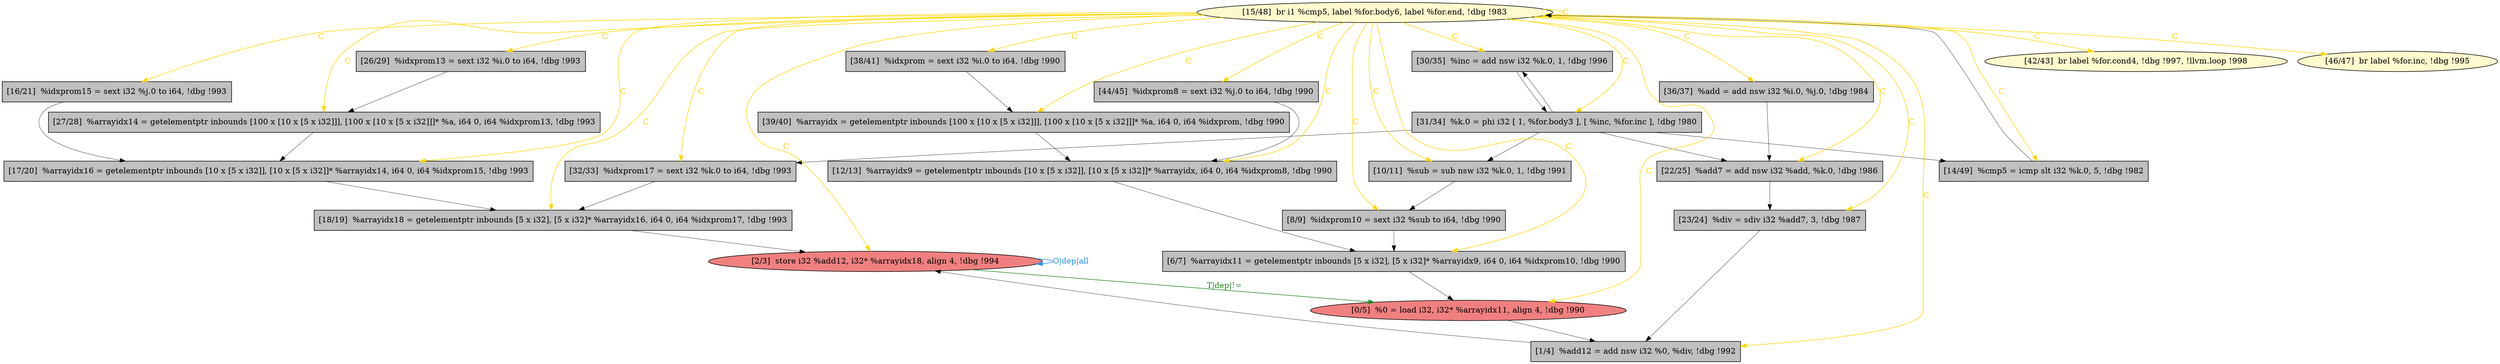
digraph G {


node262 [fillcolor=grey,label="[26/29]  %idxprom13 = sext i32 %i.0 to i64, !dbg !993",shape=rectangle,style=filled ]
node260 [fillcolor=grey,label="[30/35]  %inc = add nsw i32 %k.0, 1, !dbg !996",shape=rectangle,style=filled ]
node257 [fillcolor=grey,label="[36/37]  %add = add nsw i32 %i.0, %j.0, !dbg !984",shape=rectangle,style=filled ]
node265 [fillcolor=lemonchiffon,label="[42/43]  br label %for.cond4, !dbg !997, !llvm.loop !998",shape=ellipse,style=filled ]
node244 [fillcolor=grey,label="[10/11]  %sub = sub nsw i32 %k.0, 1, !dbg !991",shape=rectangle,style=filled ]
node254 [fillcolor=grey,label="[17/20]  %arrayidx16 = getelementptr inbounds [10 x [5 x i32]], [10 x [5 x i32]]* %arrayidx14, i64 0, i64 %idxprom15, !dbg !993",shape=rectangle,style=filled ]
node245 [fillcolor=grey,label="[12/13]  %arrayidx9 = getelementptr inbounds [10 x [5 x i32]], [10 x [5 x i32]]* %arrayidx, i64 0, i64 %idxprom8, !dbg !990",shape=rectangle,style=filled ]
node241 [fillcolor=lightcoral,label="[0/5]  %0 = load i32, i32* %arrayidx11, align 4, !dbg !990",shape=ellipse,style=filled ]
node242 [fillcolor=grey,label="[6/7]  %arrayidx11 = getelementptr inbounds [5 x i32], [5 x i32]* %arrayidx9, i64 0, i64 %idxprom10, !dbg !990",shape=rectangle,style=filled ]
node258 [fillcolor=grey,label="[16/21]  %idxprom15 = sext i32 %j.0 to i64, !dbg !993",shape=rectangle,style=filled ]
node243 [fillcolor=grey,label="[8/9]  %idxprom10 = sext i32 %sub to i64, !dbg !990",shape=rectangle,style=filled ]
node259 [fillcolor=grey,label="[22/25]  %add7 = add nsw i32 %add, %k.0, !dbg !986",shape=rectangle,style=filled ]
node248 [fillcolor=lemonchiffon,label="[46/47]  br label %for.inc, !dbg !995",shape=ellipse,style=filled ]
node249 [fillcolor=grey,label="[23/24]  %div = sdiv i32 %add7, 3, !dbg !987",shape=rectangle,style=filled ]
node264 [fillcolor=grey,label="[39/40]  %arrayidx = getelementptr inbounds [100 x [10 x [5 x i32]]], [100 x [10 x [5 x i32]]]* %a, i64 0, i64 %idxprom, !dbg !990",shape=rectangle,style=filled ]
node256 [fillcolor=grey,label="[31/34]  %k.0 = phi i32 [ 1, %for.body3 ], [ %inc, %for.inc ], !dbg !980",shape=rectangle,style=filled ]
node250 [fillcolor=grey,label="[38/41]  %idxprom = sext i32 %i.0 to i64, !dbg !990",shape=rectangle,style=filled ]
node251 [fillcolor=grey,label="[27/28]  %arrayidx14 = getelementptr inbounds [100 x [10 x [5 x i32]]], [100 x [10 x [5 x i32]]]* %a, i64 0, i64 %idxprom13, !dbg !993",shape=rectangle,style=filled ]
node247 [fillcolor=grey,label="[44/45]  %idxprom8 = sext i32 %j.0 to i64, !dbg !990",shape=rectangle,style=filled ]
node252 [fillcolor=lightcoral,label="[2/3]  store i32 %add12, i32* %arrayidx18, align 4, !dbg !994",shape=ellipse,style=filled ]
node263 [fillcolor=lemonchiffon,label="[15/48]  br i1 %cmp5, label %for.body6, label %for.end, !dbg !983",shape=ellipse,style=filled ]
node261 [fillcolor=grey,label="[1/4]  %add12 = add nsw i32 %0, %div, !dbg !992",shape=rectangle,style=filled ]
node246 [fillcolor=grey,label="[14/49]  %cmp5 = icmp slt i32 %k.0, 5, !dbg !982",shape=rectangle,style=filled ]
node253 [fillcolor=grey,label="[18/19]  %arrayidx18 = getelementptr inbounds [5 x i32], [5 x i32]* %arrayidx16, i64 0, i64 %idxprom17, !dbg !993",shape=rectangle,style=filled ]
node255 [fillcolor=grey,label="[32/33]  %idxprom17 = sext i32 %k.0 to i64, !dbg !993",shape=rectangle,style=filled ]

node263->node243 [style=solid,color=gold,label="C",penwidth=1.0,fontcolor=gold ]
node263->node263 [style=solid,color=gold,label="C",penwidth=1.0,fontcolor=gold ]
node263->node244 [style=solid,color=gold,label="C",penwidth=1.0,fontcolor=gold ]
node263->node264 [style=solid,color=gold,label="C",penwidth=1.0,fontcolor=gold ]
node252->node252 [style=solid,color=dodgerblue,label="O|dep|all",penwidth=1.0,fontcolor=dodgerblue ]
node256->node255 [style=solid,color=black,label="",penwidth=0.5,fontcolor=black ]
node242->node241 [style=solid,color=black,label="",penwidth=0.5,fontcolor=black ]
node250->node264 [style=solid,color=black,label="",penwidth=0.5,fontcolor=black ]
node255->node253 [style=solid,color=black,label="",penwidth=0.5,fontcolor=black ]
node259->node249 [style=solid,color=black,label="",penwidth=0.5,fontcolor=black ]
node261->node252 [style=solid,color=black,label="",penwidth=0.5,fontcolor=black ]
node249->node261 [style=solid,color=black,label="",penwidth=0.5,fontcolor=black ]
node252->node241 [style=solid,color=forestgreen,label="T|dep|!=",penwidth=1.0,fontcolor=forestgreen ]
node260->node256 [style=solid,color=black,label="",penwidth=0.5,fontcolor=black ]
node263->node247 [style=solid,color=gold,label="C",penwidth=1.0,fontcolor=gold ]
node256->node260 [style=solid,color=black,label="",penwidth=0.5,fontcolor=black ]
node262->node251 [style=solid,color=black,label="",penwidth=0.5,fontcolor=black ]
node256->node259 [style=solid,color=black,label="",penwidth=0.5,fontcolor=black ]
node263->node253 [style=solid,color=gold,label="C",penwidth=1.0,fontcolor=gold ]
node251->node254 [style=solid,color=black,label="",penwidth=0.5,fontcolor=black ]
node263->node242 [style=solid,color=gold,label="C",penwidth=1.0,fontcolor=gold ]
node263->node248 [style=solid,color=gold,label="C",penwidth=1.0,fontcolor=gold ]
node263->node261 [style=solid,color=gold,label="C",penwidth=1.0,fontcolor=gold ]
node263->node258 [style=solid,color=gold,label="C",penwidth=1.0,fontcolor=gold ]
node263->node256 [style=solid,color=gold,label="C",penwidth=1.0,fontcolor=gold ]
node257->node259 [style=solid,color=black,label="",penwidth=0.5,fontcolor=black ]
node263->node254 [style=solid,color=gold,label="C",penwidth=1.0,fontcolor=gold ]
node247->node245 [style=solid,color=black,label="",penwidth=0.5,fontcolor=black ]
node244->node243 [style=solid,color=black,label="",penwidth=0.5,fontcolor=black ]
node263->node260 [style=solid,color=gold,label="C",penwidth=1.0,fontcolor=gold ]
node254->node253 [style=solid,color=black,label="",penwidth=0.5,fontcolor=black ]
node253->node252 [style=solid,color=black,label="",penwidth=0.5,fontcolor=black ]
node263->node265 [style=solid,color=gold,label="C",penwidth=1.0,fontcolor=gold ]
node263->node255 [style=solid,color=gold,label="C",penwidth=1.0,fontcolor=gold ]
node263->node252 [style=solid,color=gold,label="C",penwidth=1.0,fontcolor=gold ]
node241->node261 [style=solid,color=black,label="",penwidth=0.5,fontcolor=black ]
node263->node241 [style=solid,color=gold,label="C",penwidth=1.0,fontcolor=gold ]
node256->node246 [style=solid,color=black,label="",penwidth=0.5,fontcolor=black ]
node263->node246 [style=solid,color=gold,label="C",penwidth=1.0,fontcolor=gold ]
node245->node242 [style=solid,color=black,label="",penwidth=0.5,fontcolor=black ]
node264->node245 [style=solid,color=black,label="",penwidth=0.5,fontcolor=black ]
node263->node250 [style=solid,color=gold,label="C",penwidth=1.0,fontcolor=gold ]
node246->node263 [style=solid,color=black,label="",penwidth=0.5,fontcolor=black ]
node263->node257 [style=solid,color=gold,label="C",penwidth=1.0,fontcolor=gold ]
node243->node242 [style=solid,color=black,label="",penwidth=0.5,fontcolor=black ]
node263->node262 [style=solid,color=gold,label="C",penwidth=1.0,fontcolor=gold ]
node263->node249 [style=solid,color=gold,label="C",penwidth=1.0,fontcolor=gold ]
node256->node244 [style=solid,color=black,label="",penwidth=0.5,fontcolor=black ]
node263->node259 [style=solid,color=gold,label="C",penwidth=1.0,fontcolor=gold ]
node263->node245 [style=solid,color=gold,label="C",penwidth=1.0,fontcolor=gold ]
node258->node254 [style=solid,color=black,label="",penwidth=0.5,fontcolor=black ]
node263->node251 [style=solid,color=gold,label="C",penwidth=1.0,fontcolor=gold ]


}
